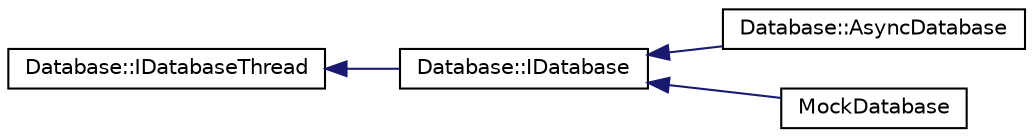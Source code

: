 digraph "Graphical Class Hierarchy"
{
 // LATEX_PDF_SIZE
  edge [fontname="Helvetica",fontsize="10",labelfontname="Helvetica",labelfontsize="10"];
  node [fontname="Helvetica",fontsize="10",shape=record];
  rankdir="LR";
  Node0 [label="Database::IDatabaseThread",height=0.2,width=0.4,color="black", fillcolor="white", style="filled",URL="$struct_database_1_1_i_database_thread.html",tooltip=" "];
  Node0 -> Node1 [dir="back",color="midnightblue",fontsize="10",style="solid",fontname="Helvetica"];
  Node1 [label="Database::IDatabase",height=0.2,width=0.4,color="black", fillcolor="white", style="filled",URL="$struct_database_1_1_i_database.html",tooltip=" "];
  Node1 -> Node2 [dir="back",color="midnightblue",fontsize="10",style="solid",fontname="Helvetica"];
  Node2 [label="Database::AsyncDatabase",height=0.2,width=0.4,color="black", fillcolor="white", style="filled",URL="$class_database_1_1_async_database.html",tooltip=" "];
  Node1 -> Node3 [dir="back",color="midnightblue",fontsize="10",style="solid",fontname="Helvetica"];
  Node3 [label="MockDatabase",height=0.2,width=0.4,color="black", fillcolor="white", style="filled",URL="$struct_mock_database.html",tooltip=" "];
}
